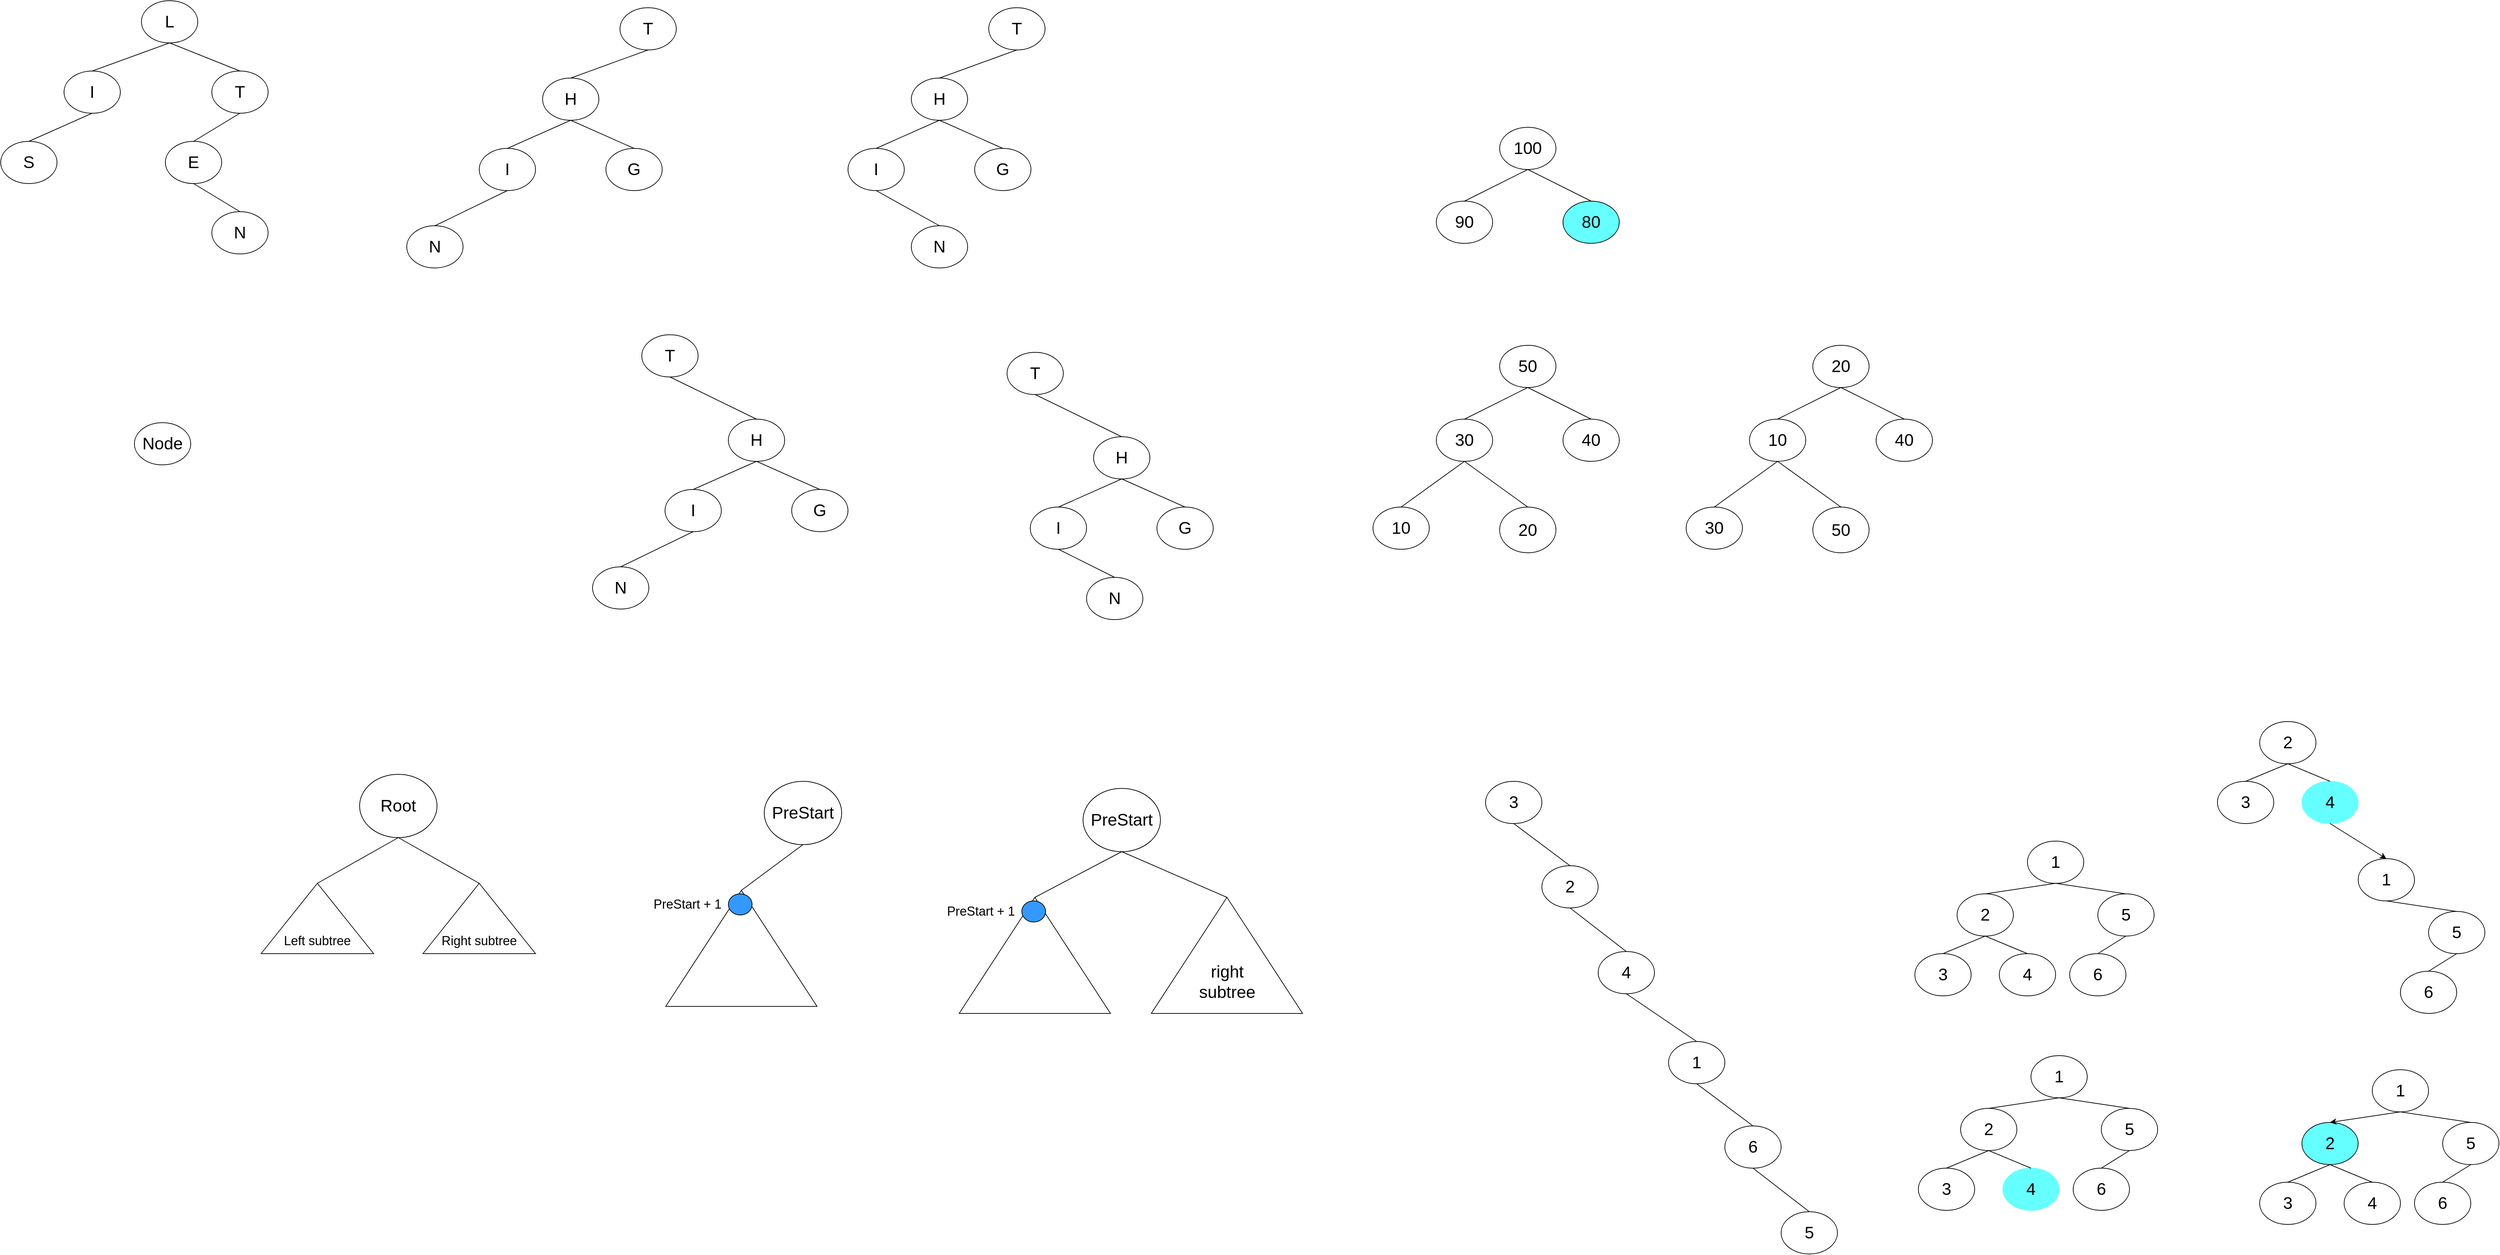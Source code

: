 <mxfile version="26.1.3">
  <diagram name="第 1 页" id="uanbhfsEBfj6bSECwpIR">
    <mxGraphModel grid="1" page="1" gridSize="10" guides="1" tooltips="1" connect="1" arrows="1" fold="1" pageScale="1" pageWidth="827" pageHeight="1169" math="0" shadow="0">
      <root>
        <mxCell id="0" />
        <mxCell id="1" parent="0" />
        <mxCell id="nULzpAqey_YGa7p1f66B-1" value="&lt;font style=&quot;font-size: 24px;&quot;&gt;L&lt;/font&gt;" style="ellipse;whiteSpace=wrap;html=1;" vertex="1" parent="1">
          <mxGeometry x="370" y="110" width="80" height="60" as="geometry" />
        </mxCell>
        <mxCell id="nULzpAqey_YGa7p1f66B-2" value="&lt;span style=&quot;font-size: 24px;&quot;&gt;I&lt;/span&gt;" style="ellipse;whiteSpace=wrap;html=1;" vertex="1" parent="1">
          <mxGeometry x="260" y="210" width="80" height="60" as="geometry" />
        </mxCell>
        <mxCell id="nULzpAqey_YGa7p1f66B-3" value="&lt;span style=&quot;font-size: 24px;&quot;&gt;S&lt;/span&gt;" style="ellipse;whiteSpace=wrap;html=1;" vertex="1" parent="1">
          <mxGeometry x="170" y="310" width="80" height="60" as="geometry" />
        </mxCell>
        <mxCell id="nULzpAqey_YGa7p1f66B-4" value="" style="endArrow=none;html=1;rounded=0;entryX=0.5;entryY=1;entryDx=0;entryDy=0;exitX=0.5;exitY=0;exitDx=0;exitDy=0;" edge="1" parent="1" source="nULzpAqey_YGa7p1f66B-2" target="nULzpAqey_YGa7p1f66B-1">
          <mxGeometry width="50" height="50" relative="1" as="geometry">
            <mxPoint x="390" y="320" as="sourcePoint" />
            <mxPoint x="440" y="270" as="targetPoint" />
          </mxGeometry>
        </mxCell>
        <mxCell id="nULzpAqey_YGa7p1f66B-5" value="" style="endArrow=none;html=1;rounded=0;entryX=0.5;entryY=1;entryDx=0;entryDy=0;exitX=0.5;exitY=0;exitDx=0;exitDy=0;" edge="1" parent="1" source="nULzpAqey_YGa7p1f66B-3" target="nULzpAqey_YGa7p1f66B-2">
          <mxGeometry width="50" height="50" relative="1" as="geometry">
            <mxPoint x="240" y="339" as="sourcePoint" />
            <mxPoint x="312" y="310" as="targetPoint" />
          </mxGeometry>
        </mxCell>
        <mxCell id="nULzpAqey_YGa7p1f66B-6" value="&lt;span style=&quot;font-size: 24px;&quot;&gt;T&lt;/span&gt;" style="ellipse;whiteSpace=wrap;html=1;" vertex="1" parent="1">
          <mxGeometry x="470" y="210" width="80" height="60" as="geometry" />
        </mxCell>
        <mxCell id="nULzpAqey_YGa7p1f66B-7" value="" style="endArrow=none;html=1;rounded=0;entryX=0.5;entryY=1;entryDx=0;entryDy=0;exitX=0.5;exitY=0;exitDx=0;exitDy=0;" edge="1" parent="1" source="nULzpAqey_YGa7p1f66B-6" target="nULzpAqey_YGa7p1f66B-1">
          <mxGeometry width="50" height="50" relative="1" as="geometry">
            <mxPoint x="370" y="230" as="sourcePoint" />
            <mxPoint x="420" y="180" as="targetPoint" />
          </mxGeometry>
        </mxCell>
        <mxCell id="nULzpAqey_YGa7p1f66B-8" value="&lt;span style=&quot;font-size: 24px;&quot;&gt;E&lt;/span&gt;" style="ellipse;whiteSpace=wrap;html=1;" vertex="1" parent="1">
          <mxGeometry x="404" y="310" width="80" height="60" as="geometry" />
        </mxCell>
        <mxCell id="nULzpAqey_YGa7p1f66B-9" value="" style="endArrow=none;html=1;rounded=0;entryX=0.5;entryY=1;entryDx=0;entryDy=0;exitX=0.5;exitY=0;exitDx=0;exitDy=0;" edge="1" parent="1" source="nULzpAqey_YGa7p1f66B-8" target="nULzpAqey_YGa7p1f66B-6">
          <mxGeometry width="50" height="50" relative="1" as="geometry">
            <mxPoint x="230" y="350" as="sourcePoint" />
            <mxPoint x="320" y="290" as="targetPoint" />
          </mxGeometry>
        </mxCell>
        <mxCell id="nULzpAqey_YGa7p1f66B-10" value="&lt;span style=&quot;font-size: 24px;&quot;&gt;N&lt;/span&gt;" style="ellipse;whiteSpace=wrap;html=1;" vertex="1" parent="1">
          <mxGeometry x="470" y="410" width="80" height="60" as="geometry" />
        </mxCell>
        <mxCell id="nULzpAqey_YGa7p1f66B-11" value="" style="endArrow=none;html=1;rounded=0;entryX=0.5;entryY=1;entryDx=0;entryDy=0;exitX=0.5;exitY=0;exitDx=0;exitDy=0;" edge="1" parent="1" source="nULzpAqey_YGa7p1f66B-10" target="nULzpAqey_YGa7p1f66B-8">
          <mxGeometry width="50" height="50" relative="1" as="geometry">
            <mxPoint x="640" y="430" as="sourcePoint" />
            <mxPoint x="530" y="380" as="targetPoint" />
          </mxGeometry>
        </mxCell>
        <mxCell id="nULzpAqey_YGa7p1f66B-12" value="&lt;span style=&quot;font-size: 24px;&quot;&gt;T&lt;/span&gt;" style="ellipse;whiteSpace=wrap;html=1;" vertex="1" parent="1">
          <mxGeometry x="1050" y="120" width="80" height="60" as="geometry" />
        </mxCell>
        <mxCell id="nULzpAqey_YGa7p1f66B-13" value="&lt;span style=&quot;font-size: 24px;&quot;&gt;H&lt;/span&gt;" style="ellipse;whiteSpace=wrap;html=1;" vertex="1" parent="1">
          <mxGeometry x="940" y="220" width="80" height="60" as="geometry" />
        </mxCell>
        <mxCell id="nULzpAqey_YGa7p1f66B-14" value="&lt;span style=&quot;font-size: 24px;&quot;&gt;I&lt;/span&gt;" style="ellipse;whiteSpace=wrap;html=1;" vertex="1" parent="1">
          <mxGeometry x="850" y="320" width="80" height="60" as="geometry" />
        </mxCell>
        <mxCell id="nULzpAqey_YGa7p1f66B-15" value="" style="endArrow=none;html=1;rounded=0;entryX=0.5;entryY=1;entryDx=0;entryDy=0;exitX=0.5;exitY=0;exitDx=0;exitDy=0;" edge="1" parent="1" source="nULzpAqey_YGa7p1f66B-13" target="nULzpAqey_YGa7p1f66B-12">
          <mxGeometry width="50" height="50" relative="1" as="geometry">
            <mxPoint x="1070" y="330" as="sourcePoint" />
            <mxPoint x="1120" y="280" as="targetPoint" />
          </mxGeometry>
        </mxCell>
        <mxCell id="nULzpAqey_YGa7p1f66B-16" value="" style="endArrow=none;html=1;rounded=0;entryX=0.5;entryY=1;entryDx=0;entryDy=0;exitX=0.5;exitY=0;exitDx=0;exitDy=0;" edge="1" parent="1" source="nULzpAqey_YGa7p1f66B-14" target="nULzpAqey_YGa7p1f66B-13">
          <mxGeometry width="50" height="50" relative="1" as="geometry">
            <mxPoint x="920" y="349" as="sourcePoint" />
            <mxPoint x="992" y="320" as="targetPoint" />
          </mxGeometry>
        </mxCell>
        <mxCell id="nULzpAqey_YGa7p1f66B-19" value="&lt;span style=&quot;font-size: 24px;&quot;&gt;N&lt;/span&gt;" style="ellipse;whiteSpace=wrap;html=1;" vertex="1" parent="1">
          <mxGeometry x="747" y="430" width="80" height="60" as="geometry" />
        </mxCell>
        <mxCell id="nULzpAqey_YGa7p1f66B-23" value="" style="endArrow=none;html=1;rounded=0;entryX=0.5;entryY=1;entryDx=0;entryDy=0;exitX=0.5;exitY=0;exitDx=0;exitDy=0;" edge="1" parent="1" source="nULzpAqey_YGa7p1f66B-19" target="nULzpAqey_YGa7p1f66B-14">
          <mxGeometry width="50" height="50" relative="1" as="geometry">
            <mxPoint x="870" y="480" as="sourcePoint" />
            <mxPoint x="960" y="440" as="targetPoint" />
          </mxGeometry>
        </mxCell>
        <mxCell id="nULzpAqey_YGa7p1f66B-24" value="&lt;span style=&quot;font-size: 24px;&quot;&gt;G&lt;/span&gt;" style="ellipse;whiteSpace=wrap;html=1;" vertex="1" parent="1">
          <mxGeometry x="1030" y="320" width="80" height="60" as="geometry" />
        </mxCell>
        <mxCell id="nULzpAqey_YGa7p1f66B-25" value="" style="endArrow=none;html=1;rounded=0;entryX=0.5;entryY=1;entryDx=0;entryDy=0;exitX=0.5;exitY=0;exitDx=0;exitDy=0;" edge="1" parent="1" source="nULzpAqey_YGa7p1f66B-24" target="nULzpAqey_YGa7p1f66B-13">
          <mxGeometry width="50" height="50" relative="1" as="geometry">
            <mxPoint x="900" y="330" as="sourcePoint" />
            <mxPoint x="990" y="290" as="targetPoint" />
          </mxGeometry>
        </mxCell>
        <mxCell id="nULzpAqey_YGa7p1f66B-26" value="&lt;span style=&quot;font-size: 24px;&quot;&gt;T&lt;/span&gt;" style="ellipse;whiteSpace=wrap;html=1;" vertex="1" parent="1">
          <mxGeometry x="1574" y="120" width="80" height="60" as="geometry" />
        </mxCell>
        <mxCell id="nULzpAqey_YGa7p1f66B-27" value="&lt;span style=&quot;font-size: 24px;&quot;&gt;H&lt;/span&gt;" style="ellipse;whiteSpace=wrap;html=1;" vertex="1" parent="1">
          <mxGeometry x="1464" y="220" width="80" height="60" as="geometry" />
        </mxCell>
        <mxCell id="nULzpAqey_YGa7p1f66B-28" value="&lt;span style=&quot;font-size: 24px;&quot;&gt;I&lt;/span&gt;" style="ellipse;whiteSpace=wrap;html=1;" vertex="1" parent="1">
          <mxGeometry x="1374" y="320" width="80" height="60" as="geometry" />
        </mxCell>
        <mxCell id="nULzpAqey_YGa7p1f66B-29" value="" style="endArrow=none;html=1;rounded=0;entryX=0.5;entryY=1;entryDx=0;entryDy=0;exitX=0.5;exitY=0;exitDx=0;exitDy=0;" edge="1" parent="1" source="nULzpAqey_YGa7p1f66B-27" target="nULzpAqey_YGa7p1f66B-26">
          <mxGeometry width="50" height="50" relative="1" as="geometry">
            <mxPoint x="1594" y="330" as="sourcePoint" />
            <mxPoint x="1644" y="280" as="targetPoint" />
          </mxGeometry>
        </mxCell>
        <mxCell id="nULzpAqey_YGa7p1f66B-30" value="" style="endArrow=none;html=1;rounded=0;entryX=0.5;entryY=1;entryDx=0;entryDy=0;exitX=0.5;exitY=0;exitDx=0;exitDy=0;" edge="1" parent="1" source="nULzpAqey_YGa7p1f66B-28" target="nULzpAqey_YGa7p1f66B-27">
          <mxGeometry width="50" height="50" relative="1" as="geometry">
            <mxPoint x="1444" y="349" as="sourcePoint" />
            <mxPoint x="1516" y="320" as="targetPoint" />
          </mxGeometry>
        </mxCell>
        <mxCell id="nULzpAqey_YGa7p1f66B-31" value="&lt;span style=&quot;font-size: 24px;&quot;&gt;N&lt;/span&gt;" style="ellipse;whiteSpace=wrap;html=1;" vertex="1" parent="1">
          <mxGeometry x="1464" y="430" width="80" height="60" as="geometry" />
        </mxCell>
        <mxCell id="nULzpAqey_YGa7p1f66B-32" value="" style="endArrow=none;html=1;rounded=0;entryX=0.5;entryY=1;entryDx=0;entryDy=0;exitX=0.5;exitY=0;exitDx=0;exitDy=0;" edge="1" parent="1" source="nULzpAqey_YGa7p1f66B-31" target="nULzpAqey_YGa7p1f66B-28">
          <mxGeometry width="50" height="50" relative="1" as="geometry">
            <mxPoint x="1394" y="480" as="sourcePoint" />
            <mxPoint x="1484" y="440" as="targetPoint" />
          </mxGeometry>
        </mxCell>
        <mxCell id="nULzpAqey_YGa7p1f66B-33" value="&lt;span style=&quot;font-size: 24px;&quot;&gt;G&lt;/span&gt;" style="ellipse;whiteSpace=wrap;html=1;" vertex="1" parent="1">
          <mxGeometry x="1554" y="320" width="80" height="60" as="geometry" />
        </mxCell>
        <mxCell id="nULzpAqey_YGa7p1f66B-34" value="" style="endArrow=none;html=1;rounded=0;entryX=0.5;entryY=1;entryDx=0;entryDy=0;exitX=0.5;exitY=0;exitDx=0;exitDy=0;" edge="1" parent="1" source="nULzpAqey_YGa7p1f66B-33" target="nULzpAqey_YGa7p1f66B-27">
          <mxGeometry width="50" height="50" relative="1" as="geometry">
            <mxPoint x="1424" y="330" as="sourcePoint" />
            <mxPoint x="1514" y="290" as="targetPoint" />
          </mxGeometry>
        </mxCell>
        <mxCell id="nULzpAqey_YGa7p1f66B-35" value="&lt;span style=&quot;font-size: 24px;&quot;&gt;T&lt;/span&gt;" style="ellipse;whiteSpace=wrap;html=1;" vertex="1" parent="1">
          <mxGeometry x="1081" y="585" width="80" height="60" as="geometry" />
        </mxCell>
        <mxCell id="nULzpAqey_YGa7p1f66B-36" value="&lt;span style=&quot;font-size: 24px;&quot;&gt;H&lt;/span&gt;" style="ellipse;whiteSpace=wrap;html=1;" vertex="1" parent="1">
          <mxGeometry x="1204" y="705" width="80" height="60" as="geometry" />
        </mxCell>
        <mxCell id="nULzpAqey_YGa7p1f66B-37" value="&lt;span style=&quot;font-size: 24px;&quot;&gt;I&lt;/span&gt;" style="ellipse;whiteSpace=wrap;html=1;" vertex="1" parent="1">
          <mxGeometry x="1114" y="805" width="80" height="60" as="geometry" />
        </mxCell>
        <mxCell id="nULzpAqey_YGa7p1f66B-38" value="" style="endArrow=none;html=1;rounded=0;entryX=0.5;entryY=1;entryDx=0;entryDy=0;exitX=0.5;exitY=0;exitDx=0;exitDy=0;" edge="1" parent="1" source="nULzpAqey_YGa7p1f66B-36" target="nULzpAqey_YGa7p1f66B-35">
          <mxGeometry width="50" height="50" relative="1" as="geometry">
            <mxPoint x="1101" y="795" as="sourcePoint" />
            <mxPoint x="1151" y="745" as="targetPoint" />
          </mxGeometry>
        </mxCell>
        <mxCell id="nULzpAqey_YGa7p1f66B-39" value="" style="endArrow=none;html=1;rounded=0;entryX=0.5;entryY=1;entryDx=0;entryDy=0;exitX=0.5;exitY=0;exitDx=0;exitDy=0;" edge="1" parent="1" source="nULzpAqey_YGa7p1f66B-37" target="nULzpAqey_YGa7p1f66B-36">
          <mxGeometry width="50" height="50" relative="1" as="geometry">
            <mxPoint x="1184" y="834" as="sourcePoint" />
            <mxPoint x="1256" y="805" as="targetPoint" />
          </mxGeometry>
        </mxCell>
        <mxCell id="nULzpAqey_YGa7p1f66B-40" value="&lt;span style=&quot;font-size: 24px;&quot;&gt;N&lt;/span&gt;" style="ellipse;whiteSpace=wrap;html=1;" vertex="1" parent="1">
          <mxGeometry x="1011" y="915" width="80" height="60" as="geometry" />
        </mxCell>
        <mxCell id="nULzpAqey_YGa7p1f66B-41" value="" style="endArrow=none;html=1;rounded=0;entryX=0.5;entryY=1;entryDx=0;entryDy=0;exitX=0.5;exitY=0;exitDx=0;exitDy=0;" edge="1" parent="1" source="nULzpAqey_YGa7p1f66B-40" target="nULzpAqey_YGa7p1f66B-37">
          <mxGeometry width="50" height="50" relative="1" as="geometry">
            <mxPoint x="1134" y="965" as="sourcePoint" />
            <mxPoint x="1224" y="925" as="targetPoint" />
          </mxGeometry>
        </mxCell>
        <mxCell id="nULzpAqey_YGa7p1f66B-42" value="&lt;span style=&quot;font-size: 24px;&quot;&gt;G&lt;/span&gt;" style="ellipse;whiteSpace=wrap;html=1;" vertex="1" parent="1">
          <mxGeometry x="1294" y="805" width="80" height="60" as="geometry" />
        </mxCell>
        <mxCell id="nULzpAqey_YGa7p1f66B-43" value="" style="endArrow=none;html=1;rounded=0;entryX=0.5;entryY=1;entryDx=0;entryDy=0;exitX=0.5;exitY=0;exitDx=0;exitDy=0;" edge="1" parent="1" source="nULzpAqey_YGa7p1f66B-42" target="nULzpAqey_YGa7p1f66B-36">
          <mxGeometry width="50" height="50" relative="1" as="geometry">
            <mxPoint x="1164" y="815" as="sourcePoint" />
            <mxPoint x="1254" y="775" as="targetPoint" />
          </mxGeometry>
        </mxCell>
        <mxCell id="nULzpAqey_YGa7p1f66B-44" value="&lt;span style=&quot;font-size: 24px;&quot;&gt;T&lt;/span&gt;" style="ellipse;whiteSpace=wrap;html=1;" vertex="1" parent="1">
          <mxGeometry x="1600" y="610" width="80" height="60" as="geometry" />
        </mxCell>
        <mxCell id="nULzpAqey_YGa7p1f66B-45" value="&lt;span style=&quot;font-size: 24px;&quot;&gt;H&lt;/span&gt;" style="ellipse;whiteSpace=wrap;html=1;" vertex="1" parent="1">
          <mxGeometry x="1723" y="730" width="80" height="60" as="geometry" />
        </mxCell>
        <mxCell id="nULzpAqey_YGa7p1f66B-46" value="&lt;span style=&quot;font-size: 24px;&quot;&gt;I&lt;/span&gt;" style="ellipse;whiteSpace=wrap;html=1;" vertex="1" parent="1">
          <mxGeometry x="1633" y="830" width="80" height="60" as="geometry" />
        </mxCell>
        <mxCell id="nULzpAqey_YGa7p1f66B-47" value="" style="endArrow=none;html=1;rounded=0;entryX=0.5;entryY=1;entryDx=0;entryDy=0;exitX=0.5;exitY=0;exitDx=0;exitDy=0;" edge="1" parent="1" source="nULzpAqey_YGa7p1f66B-45" target="nULzpAqey_YGa7p1f66B-44">
          <mxGeometry width="50" height="50" relative="1" as="geometry">
            <mxPoint x="1620" y="820" as="sourcePoint" />
            <mxPoint x="1670" y="770" as="targetPoint" />
          </mxGeometry>
        </mxCell>
        <mxCell id="nULzpAqey_YGa7p1f66B-48" value="" style="endArrow=none;html=1;rounded=0;entryX=0.5;entryY=1;entryDx=0;entryDy=0;exitX=0.5;exitY=0;exitDx=0;exitDy=0;" edge="1" parent="1" source="nULzpAqey_YGa7p1f66B-46" target="nULzpAqey_YGa7p1f66B-45">
          <mxGeometry width="50" height="50" relative="1" as="geometry">
            <mxPoint x="1703" y="859" as="sourcePoint" />
            <mxPoint x="1775" y="830" as="targetPoint" />
          </mxGeometry>
        </mxCell>
        <mxCell id="nULzpAqey_YGa7p1f66B-49" value="&lt;span style=&quot;font-size: 24px;&quot;&gt;N&lt;/span&gt;" style="ellipse;whiteSpace=wrap;html=1;" vertex="1" parent="1">
          <mxGeometry x="1713" y="930" width="80" height="60" as="geometry" />
        </mxCell>
        <mxCell id="nULzpAqey_YGa7p1f66B-50" value="" style="endArrow=none;html=1;rounded=0;entryX=0.5;entryY=1;entryDx=0;entryDy=0;exitX=0.5;exitY=0;exitDx=0;exitDy=0;" edge="1" parent="1" source="nULzpAqey_YGa7p1f66B-49" target="nULzpAqey_YGa7p1f66B-46">
          <mxGeometry width="50" height="50" relative="1" as="geometry">
            <mxPoint x="1653" y="990" as="sourcePoint" />
            <mxPoint x="1743" y="950" as="targetPoint" />
          </mxGeometry>
        </mxCell>
        <mxCell id="nULzpAqey_YGa7p1f66B-51" value="&lt;span style=&quot;font-size: 24px;&quot;&gt;G&lt;/span&gt;" style="ellipse;whiteSpace=wrap;html=1;" vertex="1" parent="1">
          <mxGeometry x="1813" y="830" width="80" height="60" as="geometry" />
        </mxCell>
        <mxCell id="nULzpAqey_YGa7p1f66B-52" value="" style="endArrow=none;html=1;rounded=0;entryX=0.5;entryY=1;entryDx=0;entryDy=0;exitX=0.5;exitY=0;exitDx=0;exitDy=0;" edge="1" parent="1" source="nULzpAqey_YGa7p1f66B-51" target="nULzpAqey_YGa7p1f66B-45">
          <mxGeometry width="50" height="50" relative="1" as="geometry">
            <mxPoint x="1683" y="840" as="sourcePoint" />
            <mxPoint x="1773" y="800" as="targetPoint" />
          </mxGeometry>
        </mxCell>
        <mxCell id="nULzpAqey_YGa7p1f66B-53" value="&lt;span style=&quot;font-size: 24px;&quot;&gt;Node&lt;/span&gt;" style="ellipse;whiteSpace=wrap;html=1;" vertex="1" parent="1">
          <mxGeometry x="360" y="710" width="80" height="60" as="geometry" />
        </mxCell>
        <mxCell id="nULzpAqey_YGa7p1f66B-54" value="&lt;span style=&quot;font-size: 24px;&quot;&gt;Root&lt;/span&gt;" style="ellipse;whiteSpace=wrap;html=1;" vertex="1" parent="1">
          <mxGeometry x="680" y="1210" width="110" height="90" as="geometry" />
        </mxCell>
        <mxCell id="nULzpAqey_YGa7p1f66B-55" value="" style="triangle;whiteSpace=wrap;html=1;rotation=-90;" vertex="1" parent="1">
          <mxGeometry x="570" y="1335" width="100" height="160" as="geometry" />
        </mxCell>
        <mxCell id="nULzpAqey_YGa7p1f66B-56" value="" style="triangle;whiteSpace=wrap;html=1;rotation=-90;" vertex="1" parent="1">
          <mxGeometry x="800" y="1335" width="100" height="160" as="geometry" />
        </mxCell>
        <mxCell id="nULzpAqey_YGa7p1f66B-57" value="" style="endArrow=none;html=1;rounded=0;entryX=0.5;entryY=1;entryDx=0;entryDy=0;exitX=1;exitY=0.5;exitDx=0;exitDy=0;" edge="1" parent="1" source="nULzpAqey_YGa7p1f66B-55" target="nULzpAqey_YGa7p1f66B-54">
          <mxGeometry width="50" height="50" relative="1" as="geometry">
            <mxPoint x="381" y="1385" as="sourcePoint" />
            <mxPoint x="484" y="1335" as="targetPoint" />
          </mxGeometry>
        </mxCell>
        <mxCell id="nULzpAqey_YGa7p1f66B-58" value="" style="endArrow=none;html=1;rounded=0;entryX=0.5;entryY=1;entryDx=0;entryDy=0;exitX=1;exitY=0.5;exitDx=0;exitDy=0;" edge="1" parent="1" source="nULzpAqey_YGa7p1f66B-56" target="nULzpAqey_YGa7p1f66B-54">
          <mxGeometry width="50" height="50" relative="1" as="geometry">
            <mxPoint x="630" y="1375" as="sourcePoint" />
            <mxPoint x="745" y="1310" as="targetPoint" />
          </mxGeometry>
        </mxCell>
        <mxCell id="nULzpAqey_YGa7p1f66B-59" value="&lt;font style=&quot;font-size: 18px;&quot;&gt;Left subtree&lt;/font&gt;" style="text;html=1;align=center;verticalAlign=middle;whiteSpace=wrap;rounded=0;" vertex="1" parent="1">
          <mxGeometry x="555" y="1432" width="130" height="30" as="geometry" />
        </mxCell>
        <mxCell id="nULzpAqey_YGa7p1f66B-60" value="&lt;font style=&quot;font-size: 18px;&quot;&gt;Right subtree&lt;/font&gt;" style="text;html=1;align=center;verticalAlign=middle;whiteSpace=wrap;rounded=0;" vertex="1" parent="1">
          <mxGeometry x="785" y="1432" width="130" height="30" as="geometry" />
        </mxCell>
        <mxCell id="nULzpAqey_YGa7p1f66B-61" value="&lt;span style=&quot;font-size: 24px;&quot;&gt;PreStart&lt;/span&gt;" style="ellipse;whiteSpace=wrap;html=1;" vertex="1" parent="1">
          <mxGeometry x="1255" y="1220" width="110" height="90" as="geometry" />
        </mxCell>
        <mxCell id="nULzpAqey_YGa7p1f66B-62" value="" style="triangle;whiteSpace=wrap;html=1;rotation=-90;" vertex="1" parent="1">
          <mxGeometry x="1140" y="1350" width="165" height="215" as="geometry" />
        </mxCell>
        <mxCell id="nULzpAqey_YGa7p1f66B-64" value="" style="endArrow=none;html=1;rounded=0;entryX=0.5;entryY=1;entryDx=0;entryDy=0;exitX=1;exitY=0.5;exitDx=0;exitDy=0;" edge="1" parent="1" source="nULzpAqey_YGa7p1f66B-62" target="nULzpAqey_YGa7p1f66B-61">
          <mxGeometry width="50" height="50" relative="1" as="geometry">
            <mxPoint x="956" y="1395" as="sourcePoint" />
            <mxPoint x="1059" y="1345" as="targetPoint" />
          </mxGeometry>
        </mxCell>
        <mxCell id="nULzpAqey_YGa7p1f66B-68" value="" style="ellipse;whiteSpace=wrap;html=1;fillColor=#3399FF;" vertex="1" parent="1">
          <mxGeometry x="1204" y="1380" width="33.75" height="30" as="geometry" />
        </mxCell>
        <mxCell id="nULzpAqey_YGa7p1f66B-69" value="&lt;span style=&quot;font-size: 18px;&quot;&gt;PreStart + 1&lt;/span&gt;" style="text;html=1;align=center;verticalAlign=middle;whiteSpace=wrap;rounded=0;" vertex="1" parent="1">
          <mxGeometry x="1081" y="1380" width="130" height="30" as="geometry" />
        </mxCell>
        <mxCell id="nULzpAqey_YGa7p1f66B-70" value="&lt;span style=&quot;font-size: 24px;&quot;&gt;PreStart&lt;/span&gt;" style="ellipse;whiteSpace=wrap;html=1;" vertex="1" parent="1">
          <mxGeometry x="1708" y="1230" width="110" height="90" as="geometry" />
        </mxCell>
        <mxCell id="nULzpAqey_YGa7p1f66B-71" value="" style="triangle;whiteSpace=wrap;html=1;rotation=-90;" vertex="1" parent="1">
          <mxGeometry x="1557" y="1360" width="165" height="215" as="geometry" />
        </mxCell>
        <mxCell id="nULzpAqey_YGa7p1f66B-72" value="" style="endArrow=none;html=1;rounded=0;entryX=0.5;entryY=1;entryDx=0;entryDy=0;exitX=1;exitY=0.5;exitDx=0;exitDy=0;" edge="1" parent="1" source="nULzpAqey_YGa7p1f66B-71" target="nULzpAqey_YGa7p1f66B-70">
          <mxGeometry width="50" height="50" relative="1" as="geometry">
            <mxPoint x="1373" y="1405" as="sourcePoint" />
            <mxPoint x="1476" y="1355" as="targetPoint" />
          </mxGeometry>
        </mxCell>
        <mxCell id="nULzpAqey_YGa7p1f66B-73" value="" style="ellipse;whiteSpace=wrap;html=1;fillColor=#3399FF;" vertex="1" parent="1">
          <mxGeometry x="1621" y="1390" width="33.75" height="30" as="geometry" />
        </mxCell>
        <mxCell id="nULzpAqey_YGa7p1f66B-74" value="&lt;span style=&quot;font-size: 18px;&quot;&gt;PreStart + 1&lt;/span&gt;" style="text;html=1;align=center;verticalAlign=middle;whiteSpace=wrap;rounded=0;" vertex="1" parent="1">
          <mxGeometry x="1498" y="1390" width="130" height="30" as="geometry" />
        </mxCell>
        <mxCell id="nULzpAqey_YGa7p1f66B-75" value="" style="triangle;whiteSpace=wrap;html=1;rotation=-90;" vertex="1" parent="1">
          <mxGeometry x="1830" y="1360" width="165" height="215" as="geometry" />
        </mxCell>
        <mxCell id="nULzpAqey_YGa7p1f66B-76" value="" style="endArrow=none;html=1;rounded=0;entryX=0.5;entryY=1;entryDx=0;entryDy=0;exitX=1;exitY=0.5;exitDx=0;exitDy=0;" edge="1" parent="1" source="nULzpAqey_YGa7p1f66B-75" target="nULzpAqey_YGa7p1f66B-70">
          <mxGeometry width="50" height="50" relative="1" as="geometry">
            <mxPoint x="1750" y="1415" as="sourcePoint" />
            <mxPoint x="1873" y="1350" as="targetPoint" />
          </mxGeometry>
        </mxCell>
        <mxCell id="nULzpAqey_YGa7p1f66B-77" value="&lt;font style=&quot;font-size: 24px;&quot;&gt;right subtree&lt;/font&gt;" style="text;html=1;align=center;verticalAlign=middle;whiteSpace=wrap;rounded=0;" vertex="1" parent="1">
          <mxGeometry x="1847.5" y="1490" width="130" height="30" as="geometry" />
        </mxCell>
        <mxCell id="nULzpAqey_YGa7p1f66B-78" value="&lt;span style=&quot;font-size: 24px;&quot;&gt;3&lt;/span&gt;" style="ellipse;whiteSpace=wrap;html=1;" vertex="1" parent="1">
          <mxGeometry x="2280" y="1220" width="80" height="60" as="geometry" />
        </mxCell>
        <mxCell id="nULzpAqey_YGa7p1f66B-79" value="&lt;span style=&quot;font-size: 24px;&quot;&gt;2&lt;/span&gt;" style="ellipse;whiteSpace=wrap;html=1;" vertex="1" parent="1">
          <mxGeometry x="2360" y="1340" width="80" height="60" as="geometry" />
        </mxCell>
        <mxCell id="nULzpAqey_YGa7p1f66B-80" value="" style="endArrow=none;html=1;rounded=0;entryX=0.5;entryY=1;entryDx=0;entryDy=0;exitX=0.5;exitY=0;exitDx=0;exitDy=0;" edge="1" parent="1" source="nULzpAqey_YGa7p1f66B-79" target="nULzpAqey_YGa7p1f66B-78">
          <mxGeometry width="50" height="50" relative="1" as="geometry">
            <mxPoint x="1763" y="940" as="sourcePoint" />
            <mxPoint x="1683" y="900" as="targetPoint" />
          </mxGeometry>
        </mxCell>
        <mxCell id="nULzpAqey_YGa7p1f66B-81" value="&lt;span style=&quot;font-size: 24px;&quot;&gt;4&lt;/span&gt;" style="ellipse;whiteSpace=wrap;html=1;" vertex="1" parent="1">
          <mxGeometry x="2440" y="1462" width="80" height="60" as="geometry" />
        </mxCell>
        <mxCell id="nULzpAqey_YGa7p1f66B-82" value="" style="endArrow=none;html=1;rounded=0;entryX=0.5;entryY=1;entryDx=0;entryDy=0;exitX=0.5;exitY=0;exitDx=0;exitDy=0;" edge="1" parent="1" source="nULzpAqey_YGa7p1f66B-81" target="nULzpAqey_YGa7p1f66B-79">
          <mxGeometry width="50" height="50" relative="1" as="geometry">
            <mxPoint x="2410" y="1350" as="sourcePoint" />
            <mxPoint x="2330" y="1290" as="targetPoint" />
          </mxGeometry>
        </mxCell>
        <mxCell id="nULzpAqey_YGa7p1f66B-83" value="&lt;span style=&quot;font-size: 24px;&quot;&gt;1&lt;/span&gt;" style="ellipse;whiteSpace=wrap;html=1;" vertex="1" parent="1">
          <mxGeometry x="2540" y="1590" width="80" height="60" as="geometry" />
        </mxCell>
        <mxCell id="nULzpAqey_YGa7p1f66B-84" value="&lt;span style=&quot;font-size: 24px;&quot;&gt;6&lt;/span&gt;" style="ellipse;whiteSpace=wrap;html=1;" vertex="1" parent="1">
          <mxGeometry x="2620" y="1710" width="80" height="60" as="geometry" />
        </mxCell>
        <mxCell id="nULzpAqey_YGa7p1f66B-85" value="" style="endArrow=none;html=1;rounded=0;entryX=0.5;entryY=1;entryDx=0;entryDy=0;exitX=0.5;exitY=0;exitDx=0;exitDy=0;" edge="1" parent="1" source="nULzpAqey_YGa7p1f66B-84" target="nULzpAqey_YGa7p1f66B-83">
          <mxGeometry width="50" height="50" relative="1" as="geometry">
            <mxPoint x="2023" y="1310" as="sourcePoint" />
            <mxPoint x="1943" y="1270" as="targetPoint" />
          </mxGeometry>
        </mxCell>
        <mxCell id="nULzpAqey_YGa7p1f66B-86" value="&lt;span style=&quot;font-size: 24px;&quot;&gt;5&lt;/span&gt;" style="ellipse;whiteSpace=wrap;html=1;" vertex="1" parent="1">
          <mxGeometry x="2700" y="1832" width="80" height="60" as="geometry" />
        </mxCell>
        <mxCell id="nULzpAqey_YGa7p1f66B-87" value="" style="endArrow=none;html=1;rounded=0;entryX=0.5;entryY=1;entryDx=0;entryDy=0;exitX=0.5;exitY=0;exitDx=0;exitDy=0;" edge="1" parent="1" source="nULzpAqey_YGa7p1f66B-86" target="nULzpAqey_YGa7p1f66B-84">
          <mxGeometry width="50" height="50" relative="1" as="geometry">
            <mxPoint x="2670" y="1720" as="sourcePoint" />
            <mxPoint x="2590" y="1660" as="targetPoint" />
          </mxGeometry>
        </mxCell>
        <mxCell id="nULzpAqey_YGa7p1f66B-88" value="" style="endArrow=none;html=1;rounded=0;entryX=0.5;entryY=1;entryDx=0;entryDy=0;exitX=0.5;exitY=0;exitDx=0;exitDy=0;" edge="1" parent="1" source="nULzpAqey_YGa7p1f66B-83" target="nULzpAqey_YGa7p1f66B-81">
          <mxGeometry width="50" height="50" relative="1" as="geometry">
            <mxPoint x="2670" y="1720" as="sourcePoint" />
            <mxPoint x="2590" y="1660" as="targetPoint" />
          </mxGeometry>
        </mxCell>
        <mxCell id="nULzpAqey_YGa7p1f66B-89" value="&lt;span style=&quot;font-size: 24px;&quot;&gt;1&lt;/span&gt;" style="ellipse;whiteSpace=wrap;html=1;" vertex="1" parent="1">
          <mxGeometry x="3050" y="1305" width="80" height="60" as="geometry" />
        </mxCell>
        <mxCell id="nULzpAqey_YGa7p1f66B-90" value="&lt;span style=&quot;font-size: 24px;&quot;&gt;2&lt;/span&gt;" style="ellipse;whiteSpace=wrap;html=1;" vertex="1" parent="1">
          <mxGeometry x="2950" y="1380" width="80" height="60" as="geometry" />
        </mxCell>
        <mxCell id="nULzpAqey_YGa7p1f66B-91" value="&lt;span style=&quot;font-size: 24px;&quot;&gt;3&lt;/span&gt;" style="ellipse;whiteSpace=wrap;html=1;" vertex="1" parent="1">
          <mxGeometry x="2890" y="1465" width="80" height="60" as="geometry" />
        </mxCell>
        <mxCell id="nULzpAqey_YGa7p1f66B-92" value="" style="endArrow=none;html=1;rounded=0;entryX=0.5;entryY=1;entryDx=0;entryDy=0;exitX=0.5;exitY=0;exitDx=0;exitDy=0;" edge="1" parent="1" source="nULzpAqey_YGa7p1f66B-90" target="nULzpAqey_YGa7p1f66B-89">
          <mxGeometry width="50" height="50" relative="1" as="geometry">
            <mxPoint x="2370" y="1365" as="sourcePoint" />
            <mxPoint x="2290" y="1305" as="targetPoint" />
          </mxGeometry>
        </mxCell>
        <mxCell id="nULzpAqey_YGa7p1f66B-93" value="" style="endArrow=none;html=1;rounded=0;entryX=0.5;entryY=1;entryDx=0;entryDy=0;exitX=0.5;exitY=0;exitDx=0;exitDy=0;" edge="1" parent="1" source="nULzpAqey_YGa7p1f66B-91" target="nULzpAqey_YGa7p1f66B-90">
          <mxGeometry width="50" height="50" relative="1" as="geometry">
            <mxPoint x="3000" y="1390" as="sourcePoint" />
            <mxPoint x="3100" y="1375" as="targetPoint" />
          </mxGeometry>
        </mxCell>
        <mxCell id="nULzpAqey_YGa7p1f66B-94" value="&lt;span style=&quot;font-size: 24px;&quot;&gt;4&lt;/span&gt;" style="ellipse;whiteSpace=wrap;html=1;" vertex="1" parent="1">
          <mxGeometry x="3010" y="1465" width="80" height="60" as="geometry" />
        </mxCell>
        <mxCell id="nULzpAqey_YGa7p1f66B-95" value="" style="endArrow=none;html=1;rounded=0;exitX=0.5;exitY=0;exitDx=0;exitDy=0;entryX=0.5;entryY=1;entryDx=0;entryDy=0;" edge="1" parent="1" source="nULzpAqey_YGa7p1f66B-94" target="nULzpAqey_YGa7p1f66B-90">
          <mxGeometry width="50" height="50" relative="1" as="geometry">
            <mxPoint x="2940" y="1475" as="sourcePoint" />
            <mxPoint x="2990" y="1455" as="targetPoint" />
          </mxGeometry>
        </mxCell>
        <mxCell id="nULzpAqey_YGa7p1f66B-96" value="&lt;span style=&quot;font-size: 24px;&quot;&gt;5&lt;/span&gt;" style="ellipse;whiteSpace=wrap;html=1;" vertex="1" parent="1">
          <mxGeometry x="3150" y="1380" width="80" height="60" as="geometry" />
        </mxCell>
        <mxCell id="nULzpAqey_YGa7p1f66B-97" value="" style="endArrow=none;html=1;rounded=0;entryX=0.5;entryY=1;entryDx=0;entryDy=0;exitX=0.5;exitY=0;exitDx=0;exitDy=0;" edge="1" parent="1" source="nULzpAqey_YGa7p1f66B-96" target="nULzpAqey_YGa7p1f66B-89">
          <mxGeometry width="50" height="50" relative="1" as="geometry">
            <mxPoint x="3000" y="1390" as="sourcePoint" />
            <mxPoint x="3100" y="1375" as="targetPoint" />
          </mxGeometry>
        </mxCell>
        <mxCell id="nULzpAqey_YGa7p1f66B-98" value="&lt;span style=&quot;font-size: 24px;&quot;&gt;6&lt;/span&gt;" style="ellipse;whiteSpace=wrap;html=1;" vertex="1" parent="1">
          <mxGeometry x="3110" y="1465" width="80" height="60" as="geometry" />
        </mxCell>
        <mxCell id="nULzpAqey_YGa7p1f66B-99" value="" style="endArrow=none;html=1;rounded=0;entryX=0.5;entryY=1;entryDx=0;entryDy=0;exitX=0.5;exitY=0;exitDx=0;exitDy=0;" edge="1" parent="1" source="nULzpAqey_YGa7p1f66B-98" target="nULzpAqey_YGa7p1f66B-96">
          <mxGeometry width="50" height="50" relative="1" as="geometry">
            <mxPoint x="2940" y="1475" as="sourcePoint" />
            <mxPoint x="3000" y="1450" as="targetPoint" />
          </mxGeometry>
        </mxCell>
        <mxCell id="nULzpAqey_YGa7p1f66B-100" value="&lt;span style=&quot;font-size: 24px;&quot;&gt;1&lt;/span&gt;" style="ellipse;whiteSpace=wrap;html=1;" vertex="1" parent="1">
          <mxGeometry x="3055" y="1610" width="80" height="60" as="geometry" />
        </mxCell>
        <mxCell id="nULzpAqey_YGa7p1f66B-101" value="&lt;span style=&quot;font-size: 24px;&quot;&gt;2&lt;/span&gt;" style="ellipse;whiteSpace=wrap;html=1;" vertex="1" parent="1">
          <mxGeometry x="2955" y="1685" width="80" height="60" as="geometry" />
        </mxCell>
        <mxCell id="nULzpAqey_YGa7p1f66B-102" value="&lt;span style=&quot;font-size: 24px;&quot;&gt;3&lt;/span&gt;" style="ellipse;whiteSpace=wrap;html=1;" vertex="1" parent="1">
          <mxGeometry x="2895" y="1770" width="80" height="60" as="geometry" />
        </mxCell>
        <mxCell id="nULzpAqey_YGa7p1f66B-103" value="" style="endArrow=none;html=1;rounded=0;entryX=0.5;entryY=1;entryDx=0;entryDy=0;exitX=0.5;exitY=0;exitDx=0;exitDy=0;" edge="1" parent="1" source="nULzpAqey_YGa7p1f66B-101" target="nULzpAqey_YGa7p1f66B-100">
          <mxGeometry width="50" height="50" relative="1" as="geometry">
            <mxPoint x="2375" y="1670" as="sourcePoint" />
            <mxPoint x="2295" y="1610" as="targetPoint" />
          </mxGeometry>
        </mxCell>
        <mxCell id="nULzpAqey_YGa7p1f66B-104" value="" style="endArrow=none;html=1;rounded=0;entryX=0.5;entryY=1;entryDx=0;entryDy=0;exitX=0.5;exitY=0;exitDx=0;exitDy=0;" edge="1" parent="1" source="nULzpAqey_YGa7p1f66B-102" target="nULzpAqey_YGa7p1f66B-101">
          <mxGeometry width="50" height="50" relative="1" as="geometry">
            <mxPoint x="3005" y="1695" as="sourcePoint" />
            <mxPoint x="3105" y="1680" as="targetPoint" />
          </mxGeometry>
        </mxCell>
        <mxCell id="nULzpAqey_YGa7p1f66B-105" value="&lt;span style=&quot;font-size: 24px;&quot;&gt;4&lt;/span&gt;" style="ellipse;whiteSpace=wrap;html=1;strokeColor=#66FFFF;fillColor=#66FFFF;" vertex="1" parent="1">
          <mxGeometry x="3015" y="1770" width="80" height="60" as="geometry" />
        </mxCell>
        <mxCell id="nULzpAqey_YGa7p1f66B-106" value="" style="endArrow=none;html=1;rounded=0;exitX=0.5;exitY=0;exitDx=0;exitDy=0;entryX=0.5;entryY=1;entryDx=0;entryDy=0;" edge="1" parent="1" source="nULzpAqey_YGa7p1f66B-105" target="nULzpAqey_YGa7p1f66B-101">
          <mxGeometry width="50" height="50" relative="1" as="geometry">
            <mxPoint x="2945" y="1780" as="sourcePoint" />
            <mxPoint x="2995" y="1760" as="targetPoint" />
          </mxGeometry>
        </mxCell>
        <mxCell id="nULzpAqey_YGa7p1f66B-107" value="&lt;span style=&quot;font-size: 24px;&quot;&gt;5&lt;/span&gt;" style="ellipse;whiteSpace=wrap;html=1;" vertex="1" parent="1">
          <mxGeometry x="3155" y="1685" width="80" height="60" as="geometry" />
        </mxCell>
        <mxCell id="nULzpAqey_YGa7p1f66B-108" value="" style="endArrow=none;html=1;rounded=0;entryX=0.5;entryY=1;entryDx=0;entryDy=0;exitX=0.5;exitY=0;exitDx=0;exitDy=0;" edge="1" parent="1" source="nULzpAqey_YGa7p1f66B-107" target="nULzpAqey_YGa7p1f66B-100">
          <mxGeometry width="50" height="50" relative="1" as="geometry">
            <mxPoint x="3005" y="1695" as="sourcePoint" />
            <mxPoint x="3105" y="1680" as="targetPoint" />
          </mxGeometry>
        </mxCell>
        <mxCell id="nULzpAqey_YGa7p1f66B-109" value="&lt;span style=&quot;font-size: 24px;&quot;&gt;6&lt;/span&gt;" style="ellipse;whiteSpace=wrap;html=1;" vertex="1" parent="1">
          <mxGeometry x="3115" y="1770" width="80" height="60" as="geometry" />
        </mxCell>
        <mxCell id="nULzpAqey_YGa7p1f66B-110" value="" style="endArrow=none;html=1;rounded=0;entryX=0.5;entryY=1;entryDx=0;entryDy=0;exitX=0.5;exitY=0;exitDx=0;exitDy=0;" edge="1" parent="1" source="nULzpAqey_YGa7p1f66B-109" target="nULzpAqey_YGa7p1f66B-107">
          <mxGeometry width="50" height="50" relative="1" as="geometry">
            <mxPoint x="2945" y="1780" as="sourcePoint" />
            <mxPoint x="3005" y="1755" as="targetPoint" />
          </mxGeometry>
        </mxCell>
        <mxCell id="nULzpAqey_YGa7p1f66B-111" value="&lt;span style=&quot;font-size: 24px;&quot;&gt;1&lt;/span&gt;" style="ellipse;whiteSpace=wrap;html=1;" vertex="1" parent="1">
          <mxGeometry x="3520" y="1330" width="80" height="60" as="geometry" />
        </mxCell>
        <mxCell id="nULzpAqey_YGa7p1f66B-112" value="&lt;span style=&quot;font-size: 24px;&quot;&gt;2&lt;/span&gt;" style="ellipse;whiteSpace=wrap;html=1;" vertex="1" parent="1">
          <mxGeometry x="3380" y="1135" width="80" height="60" as="geometry" />
        </mxCell>
        <mxCell id="nULzpAqey_YGa7p1f66B-113" value="&lt;span style=&quot;font-size: 24px;&quot;&gt;3&lt;/span&gt;" style="ellipse;whiteSpace=wrap;html=1;" vertex="1" parent="1">
          <mxGeometry x="3320" y="1220" width="80" height="60" as="geometry" />
        </mxCell>
        <mxCell id="nULzpAqey_YGa7p1f66B-115" value="" style="endArrow=none;html=1;rounded=0;entryX=0.5;entryY=1;entryDx=0;entryDy=0;exitX=0.5;exitY=0;exitDx=0;exitDy=0;" edge="1" parent="1" source="nULzpAqey_YGa7p1f66B-113" target="nULzpAqey_YGa7p1f66B-112">
          <mxGeometry width="50" height="50" relative="1" as="geometry">
            <mxPoint x="3430" y="1145" as="sourcePoint" />
            <mxPoint x="3530" y="1130" as="targetPoint" />
          </mxGeometry>
        </mxCell>
        <mxCell id="nULzpAqey_YGa7p1f66B-116" value="&lt;span style=&quot;font-size: 24px;&quot;&gt;4&lt;/span&gt;" style="ellipse;whiteSpace=wrap;html=1;strokeColor=#66FFFF;fillColor=#66FFFF;" vertex="1" parent="1">
          <mxGeometry x="3440" y="1220" width="80" height="60" as="geometry" />
        </mxCell>
        <mxCell id="nULzpAqey_YGa7p1f66B-117" value="" style="endArrow=none;html=1;rounded=0;exitX=0.5;exitY=0;exitDx=0;exitDy=0;entryX=0.5;entryY=1;entryDx=0;entryDy=0;" edge="1" parent="1" source="nULzpAqey_YGa7p1f66B-116" target="nULzpAqey_YGa7p1f66B-112">
          <mxGeometry width="50" height="50" relative="1" as="geometry">
            <mxPoint x="3370" y="1230" as="sourcePoint" />
            <mxPoint x="3420" y="1210" as="targetPoint" />
          </mxGeometry>
        </mxCell>
        <mxCell id="nULzpAqey_YGa7p1f66B-118" value="&lt;span style=&quot;font-size: 24px;&quot;&gt;5&lt;/span&gt;" style="ellipse;whiteSpace=wrap;html=1;" vertex="1" parent="1">
          <mxGeometry x="3620" y="1405" width="80" height="60" as="geometry" />
        </mxCell>
        <mxCell id="nULzpAqey_YGa7p1f66B-119" value="" style="endArrow=none;html=1;rounded=0;entryX=0.5;entryY=1;entryDx=0;entryDy=0;exitX=0.5;exitY=0;exitDx=0;exitDy=0;" edge="1" parent="1" source="nULzpAqey_YGa7p1f66B-118" target="nULzpAqey_YGa7p1f66B-111">
          <mxGeometry width="50" height="50" relative="1" as="geometry">
            <mxPoint x="3470" y="1415" as="sourcePoint" />
            <mxPoint x="3570" y="1400" as="targetPoint" />
          </mxGeometry>
        </mxCell>
        <mxCell id="nULzpAqey_YGa7p1f66B-120" value="&lt;span style=&quot;font-size: 24px;&quot;&gt;6&lt;/span&gt;" style="ellipse;whiteSpace=wrap;html=1;" vertex="1" parent="1">
          <mxGeometry x="3580" y="1490" width="80" height="60" as="geometry" />
        </mxCell>
        <mxCell id="nULzpAqey_YGa7p1f66B-121" value="" style="endArrow=none;html=1;rounded=0;entryX=0.5;entryY=1;entryDx=0;entryDy=0;exitX=0.5;exitY=0;exitDx=0;exitDy=0;" edge="1" parent="1" source="nULzpAqey_YGa7p1f66B-120" target="nULzpAqey_YGa7p1f66B-118">
          <mxGeometry width="50" height="50" relative="1" as="geometry">
            <mxPoint x="3410" y="1500" as="sourcePoint" />
            <mxPoint x="3470" y="1475" as="targetPoint" />
          </mxGeometry>
        </mxCell>
        <mxCell id="nULzpAqey_YGa7p1f66B-127" value="" style="endArrow=classic;html=1;rounded=0;entryX=0.5;entryY=0;entryDx=0;entryDy=0;exitX=0.5;exitY=1;exitDx=0;exitDy=0;" edge="1" parent="1" source="nULzpAqey_YGa7p1f66B-116" target="nULzpAqey_YGa7p1f66B-111">
          <mxGeometry width="50" height="50" relative="1" as="geometry">
            <mxPoint x="3400" y="1620" as="sourcePoint" />
            <mxPoint x="3450" y="1570" as="targetPoint" />
          </mxGeometry>
        </mxCell>
        <mxCell id="nULzpAqey_YGa7p1f66B-128" value="&lt;span style=&quot;font-size: 24px;&quot;&gt;1&lt;/span&gt;" style="ellipse;whiteSpace=wrap;html=1;" vertex="1" parent="1">
          <mxGeometry x="3540" y="1630" width="80" height="60" as="geometry" />
        </mxCell>
        <mxCell id="nULzpAqey_YGa7p1f66B-129" value="&lt;span style=&quot;font-size: 24px;&quot;&gt;2&lt;/span&gt;" style="ellipse;whiteSpace=wrap;html=1;fillColor=#66FFFF;" vertex="1" parent="1">
          <mxGeometry x="3440" y="1705" width="80" height="60" as="geometry" />
        </mxCell>
        <mxCell id="nULzpAqey_YGa7p1f66B-130" value="&lt;span style=&quot;font-size: 24px;&quot;&gt;3&lt;/span&gt;" style="ellipse;whiteSpace=wrap;html=1;" vertex="1" parent="1">
          <mxGeometry x="3380" y="1790" width="80" height="60" as="geometry" />
        </mxCell>
        <mxCell id="nULzpAqey_YGa7p1f66B-132" value="" style="endArrow=none;html=1;rounded=0;entryX=0.5;entryY=1;entryDx=0;entryDy=0;exitX=0.5;exitY=0;exitDx=0;exitDy=0;" edge="1" parent="1" source="nULzpAqey_YGa7p1f66B-130" target="nULzpAqey_YGa7p1f66B-129">
          <mxGeometry width="50" height="50" relative="1" as="geometry">
            <mxPoint x="3490" y="1715" as="sourcePoint" />
            <mxPoint x="3590" y="1700" as="targetPoint" />
          </mxGeometry>
        </mxCell>
        <mxCell id="nULzpAqey_YGa7p1f66B-133" value="&lt;span style=&quot;font-size: 24px;&quot;&gt;4&lt;/span&gt;" style="ellipse;whiteSpace=wrap;html=1;" vertex="1" parent="1">
          <mxGeometry x="3500" y="1790" width="80" height="60" as="geometry" />
        </mxCell>
        <mxCell id="nULzpAqey_YGa7p1f66B-134" value="" style="endArrow=none;html=1;rounded=0;exitX=0.5;exitY=0;exitDx=0;exitDy=0;entryX=0.5;entryY=1;entryDx=0;entryDy=0;" edge="1" parent="1" source="nULzpAqey_YGa7p1f66B-133" target="nULzpAqey_YGa7p1f66B-129">
          <mxGeometry width="50" height="50" relative="1" as="geometry">
            <mxPoint x="3430" y="1800" as="sourcePoint" />
            <mxPoint x="3480" y="1780" as="targetPoint" />
          </mxGeometry>
        </mxCell>
        <mxCell id="nULzpAqey_YGa7p1f66B-135" value="&lt;span style=&quot;font-size: 24px;&quot;&gt;5&lt;/span&gt;" style="ellipse;whiteSpace=wrap;html=1;" vertex="1" parent="1">
          <mxGeometry x="3640" y="1705" width="80" height="60" as="geometry" />
        </mxCell>
        <mxCell id="nULzpAqey_YGa7p1f66B-136" value="" style="endArrow=none;html=1;rounded=0;entryX=0.5;entryY=1;entryDx=0;entryDy=0;exitX=0.5;exitY=0;exitDx=0;exitDy=0;" edge="1" parent="1" source="nULzpAqey_YGa7p1f66B-135" target="nULzpAqey_YGa7p1f66B-128">
          <mxGeometry width="50" height="50" relative="1" as="geometry">
            <mxPoint x="3490" y="1715" as="sourcePoint" />
            <mxPoint x="3590" y="1700" as="targetPoint" />
          </mxGeometry>
        </mxCell>
        <mxCell id="nULzpAqey_YGa7p1f66B-137" value="&lt;span style=&quot;font-size: 24px;&quot;&gt;6&lt;/span&gt;" style="ellipse;whiteSpace=wrap;html=1;" vertex="1" parent="1">
          <mxGeometry x="3600" y="1790" width="80" height="60" as="geometry" />
        </mxCell>
        <mxCell id="nULzpAqey_YGa7p1f66B-138" value="" style="endArrow=none;html=1;rounded=0;entryX=0.5;entryY=1;entryDx=0;entryDy=0;exitX=0.5;exitY=0;exitDx=0;exitDy=0;" edge="1" parent="1" source="nULzpAqey_YGa7p1f66B-137" target="nULzpAqey_YGa7p1f66B-135">
          <mxGeometry width="50" height="50" relative="1" as="geometry">
            <mxPoint x="3430" y="1800" as="sourcePoint" />
            <mxPoint x="3490" y="1775" as="targetPoint" />
          </mxGeometry>
        </mxCell>
        <mxCell id="nULzpAqey_YGa7p1f66B-139" value="" style="endArrow=classic;html=1;rounded=0;entryX=0.5;entryY=0;entryDx=0;entryDy=0;exitX=0.5;exitY=1;exitDx=0;exitDy=0;" edge="1" parent="1" source="nULzpAqey_YGa7p1f66B-128" target="nULzpAqey_YGa7p1f66B-129">
          <mxGeometry width="50" height="50" relative="1" as="geometry">
            <mxPoint x="3490" y="1290" as="sourcePoint" />
            <mxPoint x="3570" y="1340" as="targetPoint" />
          </mxGeometry>
        </mxCell>
        <mxCell id="DtM_NoywxvVe5jTxSgU8-1" value="&lt;span style=&quot;font-size: 24px;&quot;&gt;50&lt;/span&gt;" style="ellipse;whiteSpace=wrap;html=1;" vertex="1" parent="1">
          <mxGeometry x="2300" y="600" width="80" height="60" as="geometry" />
        </mxCell>
        <mxCell id="KuChjPZgc3yMqQKz1R2U-1" value="&lt;span style=&quot;font-size: 24px;&quot;&gt;30&lt;/span&gt;" style="ellipse;whiteSpace=wrap;html=1;" vertex="1" parent="1">
          <mxGeometry x="2210" y="705" width="80" height="60" as="geometry" />
        </mxCell>
        <mxCell id="KuChjPZgc3yMqQKz1R2U-2" value="&lt;span style=&quot;font-size: 24px;&quot;&gt;40&lt;/span&gt;" style="ellipse;whiteSpace=wrap;html=1;" vertex="1" parent="1">
          <mxGeometry x="2390" y="705" width="80" height="60" as="geometry" />
        </mxCell>
        <mxCell id="KuChjPZgc3yMqQKz1R2U-3" value="" style="endArrow=none;html=1;rounded=0;entryX=0.5;entryY=1;entryDx=0;entryDy=0;exitX=0.5;exitY=0;exitDx=0;exitDy=0;" edge="1" parent="1" source="KuChjPZgc3yMqQKz1R2U-1" target="DtM_NoywxvVe5jTxSgU8-1">
          <mxGeometry width="50" height="50" relative="1" as="geometry">
            <mxPoint x="1683" y="840" as="sourcePoint" />
            <mxPoint x="1773" y="800" as="targetPoint" />
          </mxGeometry>
        </mxCell>
        <mxCell id="KuChjPZgc3yMqQKz1R2U-4" value="" style="endArrow=none;html=1;rounded=0;entryX=0.5;entryY=1;entryDx=0;entryDy=0;exitX=0.5;exitY=0;exitDx=0;exitDy=0;" edge="1" parent="1" source="KuChjPZgc3yMqQKz1R2U-2" target="DtM_NoywxvVe5jTxSgU8-1">
          <mxGeometry width="50" height="50" relative="1" as="geometry">
            <mxPoint x="2260" y="715" as="sourcePoint" />
            <mxPoint x="2350" y="670" as="targetPoint" />
          </mxGeometry>
        </mxCell>
        <mxCell id="KuChjPZgc3yMqQKz1R2U-5" value="&lt;span style=&quot;font-size: 24px;&quot;&gt;10&lt;/span&gt;" style="ellipse;whiteSpace=wrap;html=1;" vertex="1" parent="1">
          <mxGeometry x="2120" y="830" width="80" height="60" as="geometry" />
        </mxCell>
        <mxCell id="KuChjPZgc3yMqQKz1R2U-6" value="&lt;span style=&quot;font-size: 24px;&quot;&gt;20&lt;/span&gt;" style="ellipse;whiteSpace=wrap;html=1;" vertex="1" parent="1">
          <mxGeometry x="2300" y="830" width="80" height="65" as="geometry" />
        </mxCell>
        <mxCell id="KuChjPZgc3yMqQKz1R2U-7" value="" style="endArrow=none;html=1;rounded=0;entryX=0.5;entryY=1;entryDx=0;entryDy=0;exitX=0.5;exitY=0;exitDx=0;exitDy=0;" edge="1" parent="1" source="KuChjPZgc3yMqQKz1R2U-5" target="KuChjPZgc3yMqQKz1R2U-1">
          <mxGeometry width="50" height="50" relative="1" as="geometry">
            <mxPoint x="2260" y="715" as="sourcePoint" />
            <mxPoint x="2350" y="670" as="targetPoint" />
          </mxGeometry>
        </mxCell>
        <mxCell id="KuChjPZgc3yMqQKz1R2U-8" value="" style="endArrow=none;html=1;rounded=0;entryX=0.5;entryY=1;entryDx=0;entryDy=0;exitX=0.5;exitY=0;exitDx=0;exitDy=0;" edge="1" parent="1" source="KuChjPZgc3yMqQKz1R2U-6" target="KuChjPZgc3yMqQKz1R2U-1">
          <mxGeometry width="50" height="50" relative="1" as="geometry">
            <mxPoint x="2170" y="840" as="sourcePoint" />
            <mxPoint x="2260" y="775" as="targetPoint" />
          </mxGeometry>
        </mxCell>
        <mxCell id="KuChjPZgc3yMqQKz1R2U-9" value="&lt;span style=&quot;font-size: 24px;&quot;&gt;20&lt;/span&gt;" style="ellipse;whiteSpace=wrap;html=1;" vertex="1" parent="1">
          <mxGeometry x="2745" y="600" width="80" height="60" as="geometry" />
        </mxCell>
        <mxCell id="KuChjPZgc3yMqQKz1R2U-10" value="&lt;span style=&quot;font-size: 24px;&quot;&gt;10&lt;/span&gt;" style="ellipse;whiteSpace=wrap;html=1;" vertex="1" parent="1">
          <mxGeometry x="2655" y="705" width="80" height="60" as="geometry" />
        </mxCell>
        <mxCell id="KuChjPZgc3yMqQKz1R2U-11" value="&lt;span style=&quot;font-size: 24px;&quot;&gt;40&lt;/span&gt;" style="ellipse;whiteSpace=wrap;html=1;" vertex="1" parent="1">
          <mxGeometry x="2835" y="705" width="80" height="60" as="geometry" />
        </mxCell>
        <mxCell id="KuChjPZgc3yMqQKz1R2U-12" value="" style="endArrow=none;html=1;rounded=0;entryX=0.5;entryY=1;entryDx=0;entryDy=0;exitX=0.5;exitY=0;exitDx=0;exitDy=0;" edge="1" parent="1" source="KuChjPZgc3yMqQKz1R2U-10" target="KuChjPZgc3yMqQKz1R2U-9">
          <mxGeometry width="50" height="50" relative="1" as="geometry">
            <mxPoint x="2128" y="840" as="sourcePoint" />
            <mxPoint x="2218" y="800" as="targetPoint" />
          </mxGeometry>
        </mxCell>
        <mxCell id="KuChjPZgc3yMqQKz1R2U-13" value="" style="endArrow=none;html=1;rounded=0;entryX=0.5;entryY=1;entryDx=0;entryDy=0;exitX=0.5;exitY=0;exitDx=0;exitDy=0;" edge="1" parent="1" source="KuChjPZgc3yMqQKz1R2U-11" target="KuChjPZgc3yMqQKz1R2U-9">
          <mxGeometry width="50" height="50" relative="1" as="geometry">
            <mxPoint x="2705" y="715" as="sourcePoint" />
            <mxPoint x="2795" y="670" as="targetPoint" />
          </mxGeometry>
        </mxCell>
        <mxCell id="KuChjPZgc3yMqQKz1R2U-14" value="&lt;span style=&quot;font-size: 24px;&quot;&gt;30&lt;/span&gt;" style="ellipse;whiteSpace=wrap;html=1;" vertex="1" parent="1">
          <mxGeometry x="2565" y="830" width="80" height="60" as="geometry" />
        </mxCell>
        <mxCell id="KuChjPZgc3yMqQKz1R2U-15" value="&lt;span style=&quot;font-size: 24px;&quot;&gt;50&lt;/span&gt;" style="ellipse;whiteSpace=wrap;html=1;" vertex="1" parent="1">
          <mxGeometry x="2745" y="830" width="80" height="65" as="geometry" />
        </mxCell>
        <mxCell id="KuChjPZgc3yMqQKz1R2U-16" value="" style="endArrow=none;html=1;rounded=0;entryX=0.5;entryY=1;entryDx=0;entryDy=0;exitX=0.5;exitY=0;exitDx=0;exitDy=0;" edge="1" parent="1" source="KuChjPZgc3yMqQKz1R2U-14" target="KuChjPZgc3yMqQKz1R2U-10">
          <mxGeometry width="50" height="50" relative="1" as="geometry">
            <mxPoint x="2705" y="715" as="sourcePoint" />
            <mxPoint x="2795" y="670" as="targetPoint" />
          </mxGeometry>
        </mxCell>
        <mxCell id="KuChjPZgc3yMqQKz1R2U-17" value="" style="endArrow=none;html=1;rounded=0;entryX=0.5;entryY=1;entryDx=0;entryDy=0;exitX=0.5;exitY=0;exitDx=0;exitDy=0;" edge="1" parent="1" source="KuChjPZgc3yMqQKz1R2U-15" target="KuChjPZgc3yMqQKz1R2U-10">
          <mxGeometry width="50" height="50" relative="1" as="geometry">
            <mxPoint x="2615" y="840" as="sourcePoint" />
            <mxPoint x="2705" y="775" as="targetPoint" />
          </mxGeometry>
        </mxCell>
        <mxCell id="2ObtFjdnso0Q1U8zEoYO-1" value="&lt;span style=&quot;font-size: 24px;&quot;&gt;100&lt;/span&gt;" style="ellipse;whiteSpace=wrap;html=1;" vertex="1" parent="1">
          <mxGeometry x="2300" y="290" width="80" height="60" as="geometry" />
        </mxCell>
        <mxCell id="2ObtFjdnso0Q1U8zEoYO-2" value="&lt;span style=&quot;font-size: 24px;&quot;&gt;90&lt;/span&gt;" style="ellipse;whiteSpace=wrap;html=1;" vertex="1" parent="1">
          <mxGeometry x="2210" y="395" width="80" height="60" as="geometry" />
        </mxCell>
        <mxCell id="2ObtFjdnso0Q1U8zEoYO-3" value="&lt;span style=&quot;font-size: 24px;&quot;&gt;80&lt;/span&gt;" style="ellipse;whiteSpace=wrap;html=1;fillColor=#66FFFF;" vertex="1" parent="1">
          <mxGeometry x="2390" y="395" width="80" height="60" as="geometry" />
        </mxCell>
        <mxCell id="2ObtFjdnso0Q1U8zEoYO-4" value="" style="endArrow=none;html=1;rounded=0;entryX=0.5;entryY=1;entryDx=0;entryDy=0;exitX=0.5;exitY=0;exitDx=0;exitDy=0;" edge="1" parent="1" source="2ObtFjdnso0Q1U8zEoYO-2" target="2ObtFjdnso0Q1U8zEoYO-1">
          <mxGeometry width="50" height="50" relative="1" as="geometry">
            <mxPoint x="1683" y="530" as="sourcePoint" />
            <mxPoint x="1773" y="490" as="targetPoint" />
          </mxGeometry>
        </mxCell>
        <mxCell id="2ObtFjdnso0Q1U8zEoYO-5" value="" style="endArrow=none;html=1;rounded=0;entryX=0.5;entryY=1;entryDx=0;entryDy=0;exitX=0.5;exitY=0;exitDx=0;exitDy=0;" edge="1" parent="1" source="2ObtFjdnso0Q1U8zEoYO-3" target="2ObtFjdnso0Q1U8zEoYO-1">
          <mxGeometry width="50" height="50" relative="1" as="geometry">
            <mxPoint x="2260" y="405" as="sourcePoint" />
            <mxPoint x="2350" y="360" as="targetPoint" />
          </mxGeometry>
        </mxCell>
      </root>
    </mxGraphModel>
  </diagram>
</mxfile>
